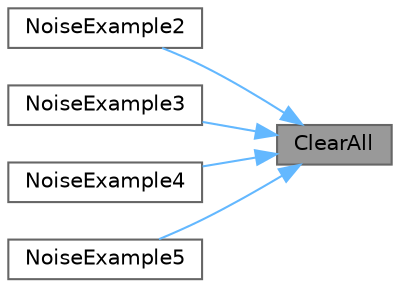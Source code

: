 digraph "ClearAll"
{
 // INTERACTIVE_SVG=YES
 // LATEX_PDF_SIZE
  bgcolor="transparent";
  edge [fontname=Helvetica,fontsize=10,labelfontname=Helvetica,labelfontsize=10];
  node [fontname=Helvetica,fontsize=10,shape=box,height=0.2,width=0.4];
  rankdir="RL";
  Node1 [id="Node000001",label="ClearAll",height=0.2,width=0.4,color="gray40", fillcolor="grey60", style="filled", fontcolor="black",tooltip=" "];
  Node1 -> Node2 [id="edge1_Node000001_Node000002",dir="back",color="steelblue1",style="solid",tooltip=" "];
  Node2 [id="Node000002",label="NoiseExample2",height=0.2,width=0.4,color="grey40", fillcolor="white", style="filled",URL="$d6/d43/funky_8cpp_a4b71fc2e5ba7e55bbd1e182783d826e9.html#a4b71fc2e5ba7e55bbd1e182783d826e9",tooltip=" "];
  Node1 -> Node3 [id="edge2_Node000001_Node000003",dir="back",color="steelblue1",style="solid",tooltip=" "];
  Node3 [id="Node000003",label="NoiseExample3",height=0.2,width=0.4,color="grey40", fillcolor="white", style="filled",URL="$d6/d43/funky_8cpp_a5f72b5d22c7ab066a91154c990a94e05.html#a5f72b5d22c7ab066a91154c990a94e05",tooltip=" "];
  Node1 -> Node4 [id="edge3_Node000001_Node000004",dir="back",color="steelblue1",style="solid",tooltip=" "];
  Node4 [id="Node000004",label="NoiseExample4",height=0.2,width=0.4,color="grey40", fillcolor="white", style="filled",URL="$d6/d43/funky_8cpp_a667be12d2624c6d6d7785627676ebfb2.html#a667be12d2624c6d6d7785627676ebfb2",tooltip=" "];
  Node1 -> Node5 [id="edge4_Node000001_Node000005",dir="back",color="steelblue1",style="solid",tooltip=" "];
  Node5 [id="Node000005",label="NoiseExample5",height=0.2,width=0.4,color="grey40", fillcolor="white", style="filled",URL="$d6/d43/funky_8cpp_a1457c762dbe025f6449e9d3d46cd48e9.html#a1457c762dbe025f6449e9d3d46cd48e9",tooltip=" "];
}
